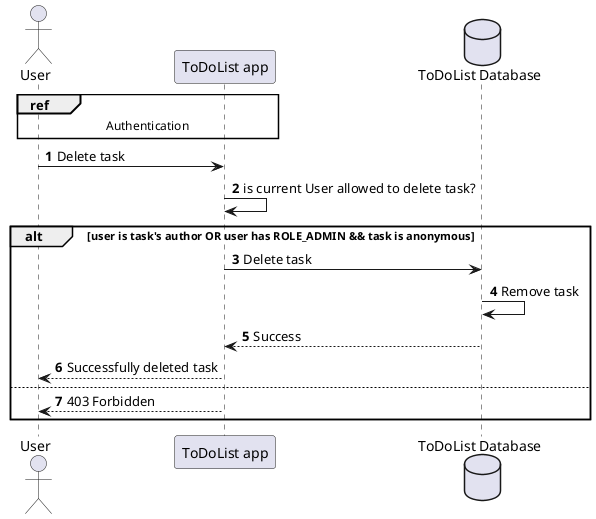 @startuml
'https://plantuml.com/sequence-diagram

autonumber

actor User
participant ToDoList as "ToDoList app"
database Database as "ToDoList Database"

ref over ToDoList, User
  Authentication
end ref

User -> ToDoList: Delete task
ToDoList -> ToDoList : is current User allowed to delete task?
alt user is task's author OR user has ROLE_ADMIN && task is anonymous
    ToDoList -> Database: Delete task
    Database -> Database: Remove task
    Database --> ToDoList: Success
    ToDoList --> User: Successfully deleted task
else
    ToDoList --> User: 403 Forbidden
end

@enduml